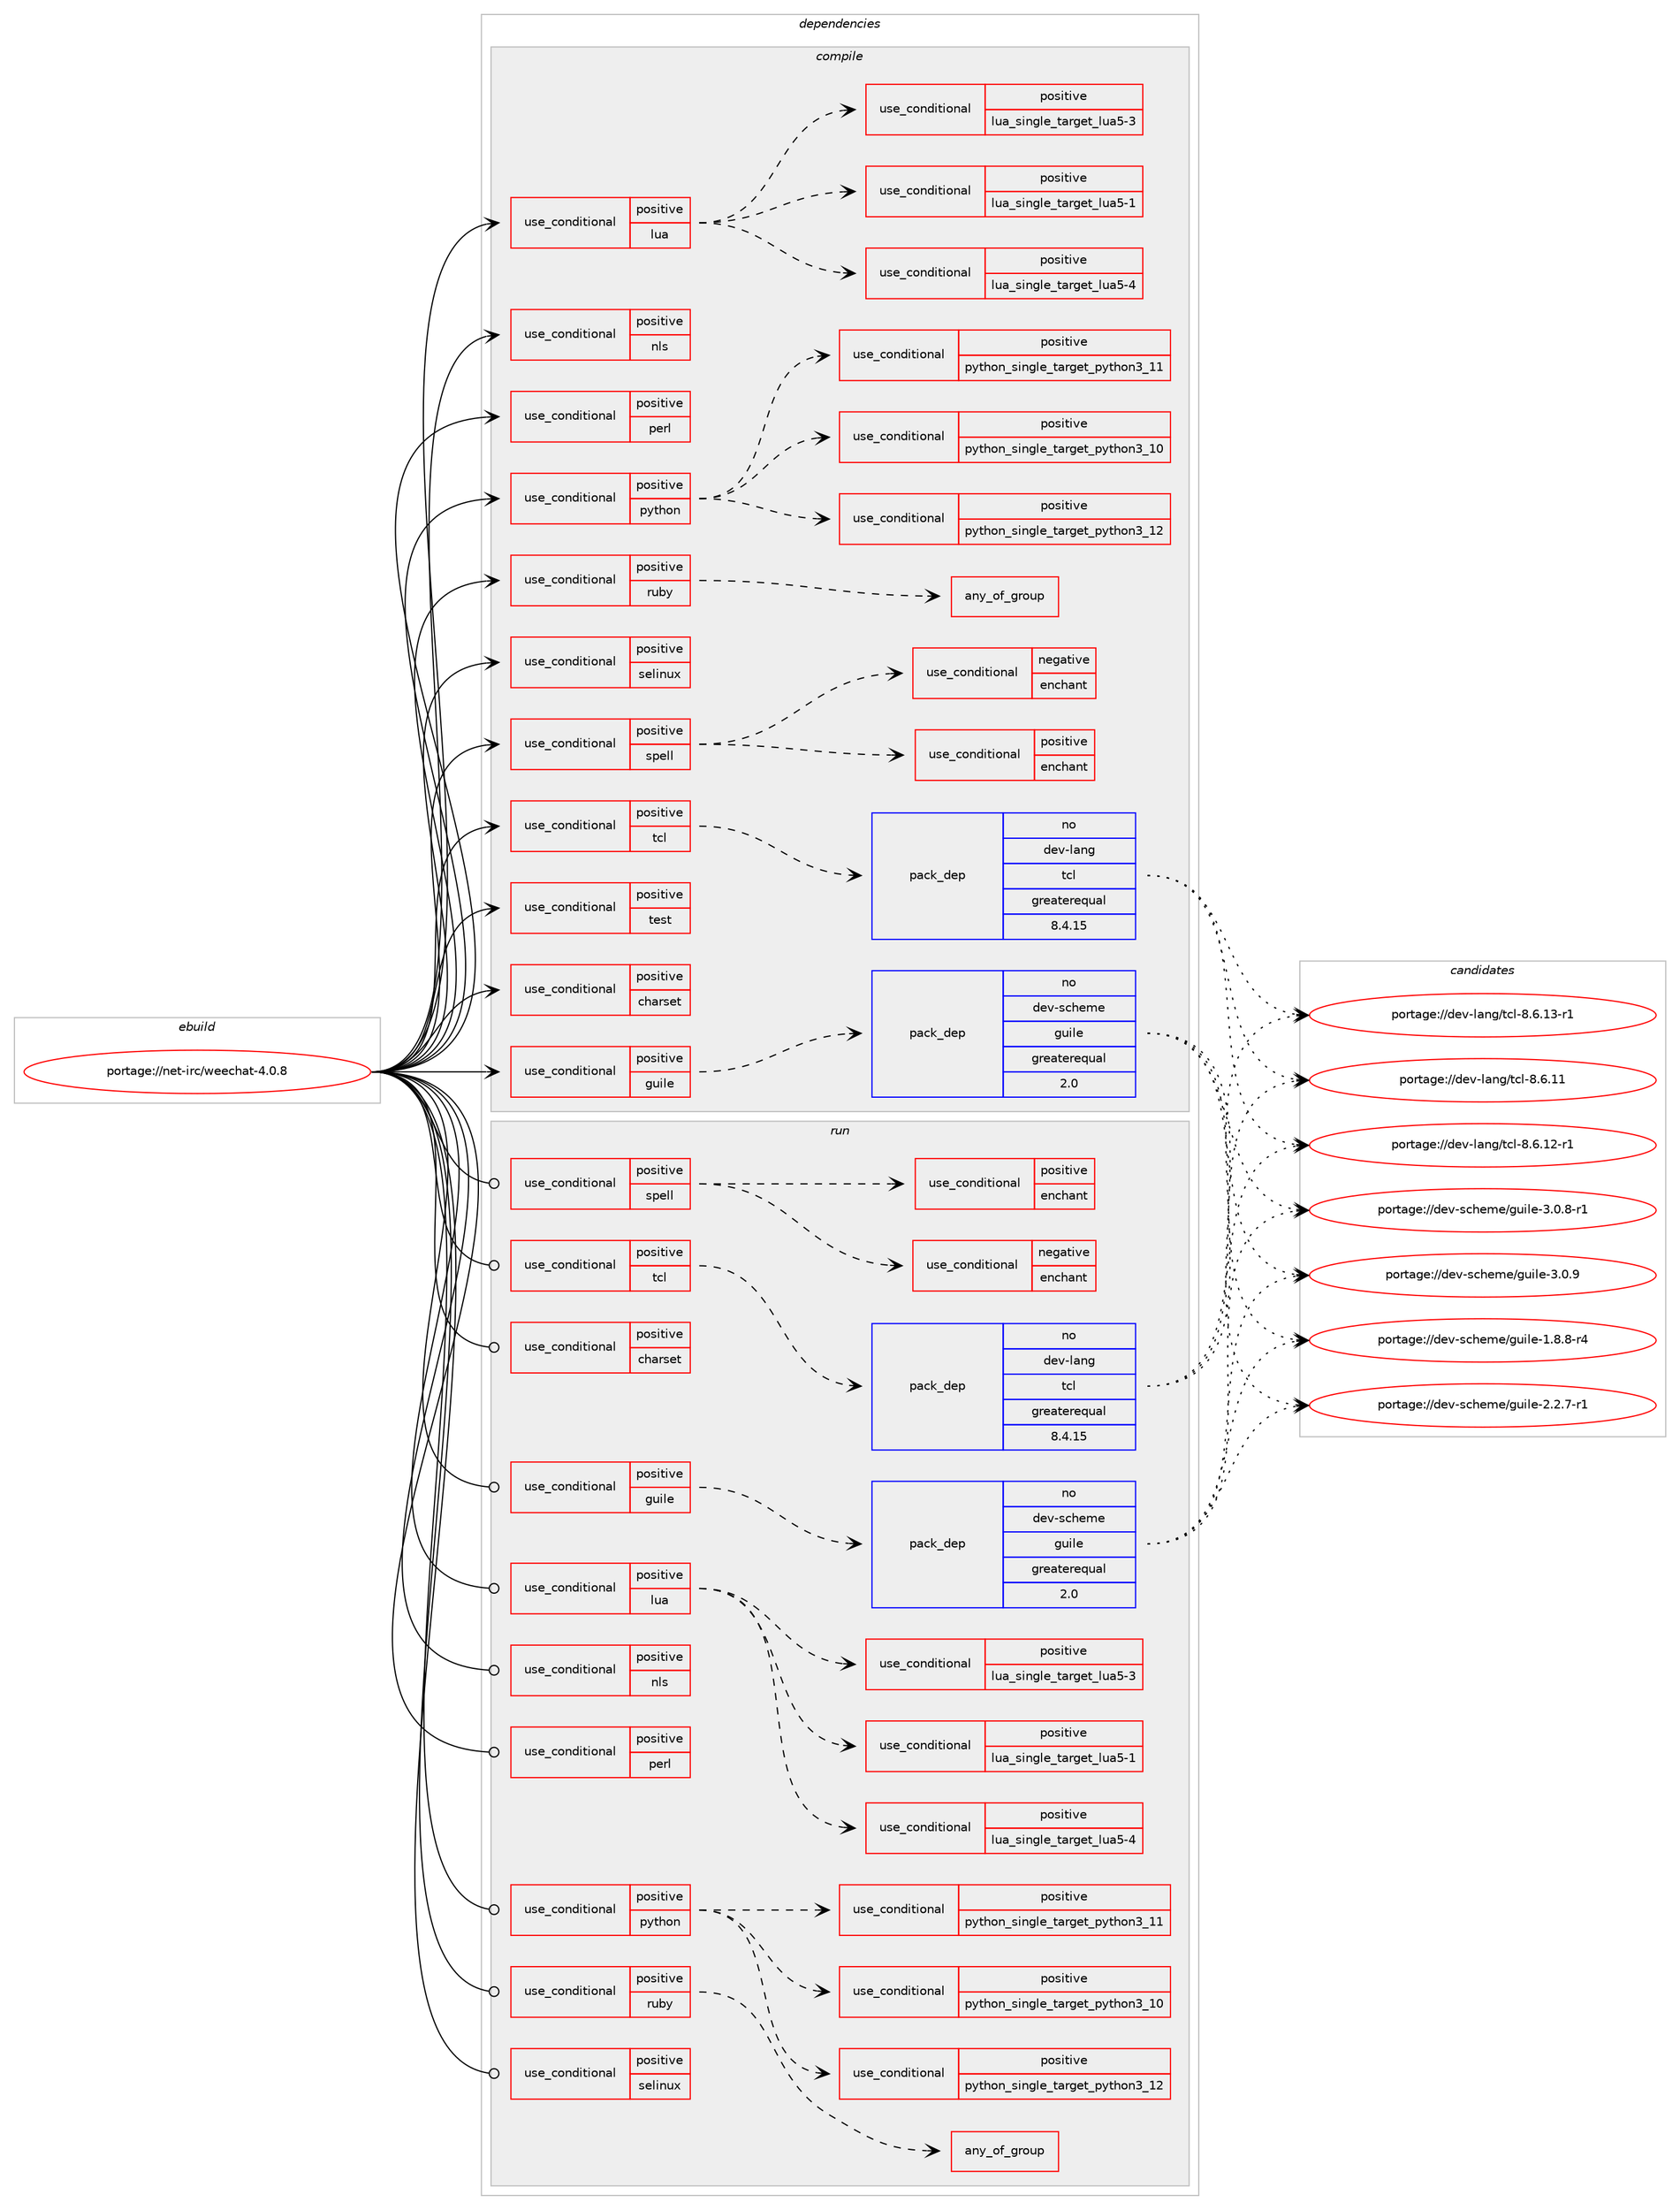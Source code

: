 digraph prolog {

# *************
# Graph options
# *************

newrank=true;
concentrate=true;
compound=true;
graph [rankdir=LR,fontname=Helvetica,fontsize=10,ranksep=1.5];#, ranksep=2.5, nodesep=0.2];
edge  [arrowhead=vee];
node  [fontname=Helvetica,fontsize=10];

# **********
# The ebuild
# **********

subgraph cluster_leftcol {
color=gray;
label=<<i>ebuild</i>>;
id [label="portage://net-irc/weechat-4.0.8", color=red, width=4, href="../net-irc/weechat-4.0.8.svg"];
}

# ****************
# The dependencies
# ****************

subgraph cluster_midcol {
color=gray;
label=<<i>dependencies</i>>;
subgraph cluster_compile {
fillcolor="#eeeeee";
style=filled;
label=<<i>compile</i>>;
subgraph cond1831 {
dependency2452 [label=<<TABLE BORDER="0" CELLBORDER="1" CELLSPACING="0" CELLPADDING="4"><TR><TD ROWSPAN="3" CELLPADDING="10">use_conditional</TD></TR><TR><TD>positive</TD></TR><TR><TD>charset</TD></TR></TABLE>>, shape=none, color=red];
# *** BEGIN UNKNOWN DEPENDENCY TYPE (TODO) ***
# dependency2452 -> package_dependency(portage://net-irc/weechat-4.0.8,install,no,virtual,libiconv,none,[,,],[],[])
# *** END UNKNOWN DEPENDENCY TYPE (TODO) ***

}
id:e -> dependency2452:w [weight=20,style="solid",arrowhead="vee"];
subgraph cond1832 {
dependency2453 [label=<<TABLE BORDER="0" CELLBORDER="1" CELLSPACING="0" CELLPADDING="4"><TR><TD ROWSPAN="3" CELLPADDING="10">use_conditional</TD></TR><TR><TD>positive</TD></TR><TR><TD>guile</TD></TR></TABLE>>, shape=none, color=red];
subgraph pack594 {
dependency2454 [label=<<TABLE BORDER="0" CELLBORDER="1" CELLSPACING="0" CELLPADDING="4" WIDTH="220"><TR><TD ROWSPAN="6" CELLPADDING="30">pack_dep</TD></TR><TR><TD WIDTH="110">no</TD></TR><TR><TD>dev-scheme</TD></TR><TR><TD>guile</TD></TR><TR><TD>greaterequal</TD></TR><TR><TD>2.0</TD></TR></TABLE>>, shape=none, color=blue];
}
dependency2453:e -> dependency2454:w [weight=20,style="dashed",arrowhead="vee"];
}
id:e -> dependency2453:w [weight=20,style="solid",arrowhead="vee"];
subgraph cond1833 {
dependency2455 [label=<<TABLE BORDER="0" CELLBORDER="1" CELLSPACING="0" CELLPADDING="4"><TR><TD ROWSPAN="3" CELLPADDING="10">use_conditional</TD></TR><TR><TD>positive</TD></TR><TR><TD>lua</TD></TR></TABLE>>, shape=none, color=red];
subgraph cond1834 {
dependency2456 [label=<<TABLE BORDER="0" CELLBORDER="1" CELLSPACING="0" CELLPADDING="4"><TR><TD ROWSPAN="3" CELLPADDING="10">use_conditional</TD></TR><TR><TD>positive</TD></TR><TR><TD>lua_single_target_lua5-1</TD></TR></TABLE>>, shape=none, color=red];
# *** BEGIN UNKNOWN DEPENDENCY TYPE (TODO) ***
# dependency2456 -> package_dependency(portage://net-irc/weechat-4.0.8,install,no,dev-lang,lua,none,[,,],[slot(5.1)],[])
# *** END UNKNOWN DEPENDENCY TYPE (TODO) ***

}
dependency2455:e -> dependency2456:w [weight=20,style="dashed",arrowhead="vee"];
subgraph cond1835 {
dependency2457 [label=<<TABLE BORDER="0" CELLBORDER="1" CELLSPACING="0" CELLPADDING="4"><TR><TD ROWSPAN="3" CELLPADDING="10">use_conditional</TD></TR><TR><TD>positive</TD></TR><TR><TD>lua_single_target_lua5-3</TD></TR></TABLE>>, shape=none, color=red];
# *** BEGIN UNKNOWN DEPENDENCY TYPE (TODO) ***
# dependency2457 -> package_dependency(portage://net-irc/weechat-4.0.8,install,no,dev-lang,lua,none,[,,],[slot(5.3)],[])
# *** END UNKNOWN DEPENDENCY TYPE (TODO) ***

}
dependency2455:e -> dependency2457:w [weight=20,style="dashed",arrowhead="vee"];
subgraph cond1836 {
dependency2458 [label=<<TABLE BORDER="0" CELLBORDER="1" CELLSPACING="0" CELLPADDING="4"><TR><TD ROWSPAN="3" CELLPADDING="10">use_conditional</TD></TR><TR><TD>positive</TD></TR><TR><TD>lua_single_target_lua5-4</TD></TR></TABLE>>, shape=none, color=red];
# *** BEGIN UNKNOWN DEPENDENCY TYPE (TODO) ***
# dependency2458 -> package_dependency(portage://net-irc/weechat-4.0.8,install,no,dev-lang,lua,none,[,,],[slot(5.4)],[])
# *** END UNKNOWN DEPENDENCY TYPE (TODO) ***

}
dependency2455:e -> dependency2458:w [weight=20,style="dashed",arrowhead="vee"];
}
id:e -> dependency2455:w [weight=20,style="solid",arrowhead="vee"];
subgraph cond1837 {
dependency2459 [label=<<TABLE BORDER="0" CELLBORDER="1" CELLSPACING="0" CELLPADDING="4"><TR><TD ROWSPAN="3" CELLPADDING="10">use_conditional</TD></TR><TR><TD>positive</TD></TR><TR><TD>nls</TD></TR></TABLE>>, shape=none, color=red];
# *** BEGIN UNKNOWN DEPENDENCY TYPE (TODO) ***
# dependency2459 -> package_dependency(portage://net-irc/weechat-4.0.8,install,no,virtual,libintl,none,[,,],[],[])
# *** END UNKNOWN DEPENDENCY TYPE (TODO) ***

}
id:e -> dependency2459:w [weight=20,style="solid",arrowhead="vee"];
subgraph cond1838 {
dependency2460 [label=<<TABLE BORDER="0" CELLBORDER="1" CELLSPACING="0" CELLPADDING="4"><TR><TD ROWSPAN="3" CELLPADDING="10">use_conditional</TD></TR><TR><TD>positive</TD></TR><TR><TD>perl</TD></TR></TABLE>>, shape=none, color=red];
# *** BEGIN UNKNOWN DEPENDENCY TYPE (TODO) ***
# dependency2460 -> package_dependency(portage://net-irc/weechat-4.0.8,install,no,dev-lang,perl,none,[,,],any_same_slot,[])
# *** END UNKNOWN DEPENDENCY TYPE (TODO) ***

# *** BEGIN UNKNOWN DEPENDENCY TYPE (TODO) ***
# dependency2460 -> package_dependency(portage://net-irc/weechat-4.0.8,install,no,virtual,libcrypt,none,[,,],any_same_slot,[])
# *** END UNKNOWN DEPENDENCY TYPE (TODO) ***

}
id:e -> dependency2460:w [weight=20,style="solid",arrowhead="vee"];
subgraph cond1839 {
dependency2461 [label=<<TABLE BORDER="0" CELLBORDER="1" CELLSPACING="0" CELLPADDING="4"><TR><TD ROWSPAN="3" CELLPADDING="10">use_conditional</TD></TR><TR><TD>positive</TD></TR><TR><TD>python</TD></TR></TABLE>>, shape=none, color=red];
subgraph cond1840 {
dependency2462 [label=<<TABLE BORDER="0" CELLBORDER="1" CELLSPACING="0" CELLPADDING="4"><TR><TD ROWSPAN="3" CELLPADDING="10">use_conditional</TD></TR><TR><TD>positive</TD></TR><TR><TD>python_single_target_python3_10</TD></TR></TABLE>>, shape=none, color=red];
# *** BEGIN UNKNOWN DEPENDENCY TYPE (TODO) ***
# dependency2462 -> package_dependency(portage://net-irc/weechat-4.0.8,install,no,dev-lang,python,none,[,,],[slot(3.10)],[])
# *** END UNKNOWN DEPENDENCY TYPE (TODO) ***

}
dependency2461:e -> dependency2462:w [weight=20,style="dashed",arrowhead="vee"];
subgraph cond1841 {
dependency2463 [label=<<TABLE BORDER="0" CELLBORDER="1" CELLSPACING="0" CELLPADDING="4"><TR><TD ROWSPAN="3" CELLPADDING="10">use_conditional</TD></TR><TR><TD>positive</TD></TR><TR><TD>python_single_target_python3_11</TD></TR></TABLE>>, shape=none, color=red];
# *** BEGIN UNKNOWN DEPENDENCY TYPE (TODO) ***
# dependency2463 -> package_dependency(portage://net-irc/weechat-4.0.8,install,no,dev-lang,python,none,[,,],[slot(3.11)],[])
# *** END UNKNOWN DEPENDENCY TYPE (TODO) ***

}
dependency2461:e -> dependency2463:w [weight=20,style="dashed",arrowhead="vee"];
subgraph cond1842 {
dependency2464 [label=<<TABLE BORDER="0" CELLBORDER="1" CELLSPACING="0" CELLPADDING="4"><TR><TD ROWSPAN="3" CELLPADDING="10">use_conditional</TD></TR><TR><TD>positive</TD></TR><TR><TD>python_single_target_python3_12</TD></TR></TABLE>>, shape=none, color=red];
# *** BEGIN UNKNOWN DEPENDENCY TYPE (TODO) ***
# dependency2464 -> package_dependency(portage://net-irc/weechat-4.0.8,install,no,dev-lang,python,none,[,,],[slot(3.12)],[])
# *** END UNKNOWN DEPENDENCY TYPE (TODO) ***

}
dependency2461:e -> dependency2464:w [weight=20,style="dashed",arrowhead="vee"];
}
id:e -> dependency2461:w [weight=20,style="solid",arrowhead="vee"];
subgraph cond1843 {
dependency2465 [label=<<TABLE BORDER="0" CELLBORDER="1" CELLSPACING="0" CELLPADDING="4"><TR><TD ROWSPAN="3" CELLPADDING="10">use_conditional</TD></TR><TR><TD>positive</TD></TR><TR><TD>ruby</TD></TR></TABLE>>, shape=none, color=red];
subgraph any28 {
dependency2466 [label=<<TABLE BORDER="0" CELLBORDER="1" CELLSPACING="0" CELLPADDING="4"><TR><TD CELLPADDING="10">any_of_group</TD></TR></TABLE>>, shape=none, color=red];# *** BEGIN UNKNOWN DEPENDENCY TYPE (TODO) ***
# dependency2466 -> package_dependency(portage://net-irc/weechat-4.0.8,install,no,dev-lang,ruby,none,[,,],[slot(3.2)],[])
# *** END UNKNOWN DEPENDENCY TYPE (TODO) ***

# *** BEGIN UNKNOWN DEPENDENCY TYPE (TODO) ***
# dependency2466 -> package_dependency(portage://net-irc/weechat-4.0.8,install,no,dev-lang,ruby,none,[,,],[slot(3.1)],[])
# *** END UNKNOWN DEPENDENCY TYPE (TODO) ***

}
dependency2465:e -> dependency2466:w [weight=20,style="dashed",arrowhead="vee"];
}
id:e -> dependency2465:w [weight=20,style="solid",arrowhead="vee"];
subgraph cond1844 {
dependency2467 [label=<<TABLE BORDER="0" CELLBORDER="1" CELLSPACING="0" CELLPADDING="4"><TR><TD ROWSPAN="3" CELLPADDING="10">use_conditional</TD></TR><TR><TD>positive</TD></TR><TR><TD>selinux</TD></TR></TABLE>>, shape=none, color=red];
# *** BEGIN UNKNOWN DEPENDENCY TYPE (TODO) ***
# dependency2467 -> package_dependency(portage://net-irc/weechat-4.0.8,install,no,sec-policy,selinux-irc,none,[,,],[],[])
# *** END UNKNOWN DEPENDENCY TYPE (TODO) ***

}
id:e -> dependency2467:w [weight=20,style="solid",arrowhead="vee"];
subgraph cond1845 {
dependency2468 [label=<<TABLE BORDER="0" CELLBORDER="1" CELLSPACING="0" CELLPADDING="4"><TR><TD ROWSPAN="3" CELLPADDING="10">use_conditional</TD></TR><TR><TD>positive</TD></TR><TR><TD>spell</TD></TR></TABLE>>, shape=none, color=red];
subgraph cond1846 {
dependency2469 [label=<<TABLE BORDER="0" CELLBORDER="1" CELLSPACING="0" CELLPADDING="4"><TR><TD ROWSPAN="3" CELLPADDING="10">use_conditional</TD></TR><TR><TD>positive</TD></TR><TR><TD>enchant</TD></TR></TABLE>>, shape=none, color=red];
# *** BEGIN UNKNOWN DEPENDENCY TYPE (TODO) ***
# dependency2469 -> package_dependency(portage://net-irc/weechat-4.0.8,install,no,app-text,enchant,none,[,,],any_different_slot,[])
# *** END UNKNOWN DEPENDENCY TYPE (TODO) ***

}
dependency2468:e -> dependency2469:w [weight=20,style="dashed",arrowhead="vee"];
subgraph cond1847 {
dependency2470 [label=<<TABLE BORDER="0" CELLBORDER="1" CELLSPACING="0" CELLPADDING="4"><TR><TD ROWSPAN="3" CELLPADDING="10">use_conditional</TD></TR><TR><TD>negative</TD></TR><TR><TD>enchant</TD></TR></TABLE>>, shape=none, color=red];
# *** BEGIN UNKNOWN DEPENDENCY TYPE (TODO) ***
# dependency2470 -> package_dependency(portage://net-irc/weechat-4.0.8,install,no,app-text,aspell,none,[,,],[],[])
# *** END UNKNOWN DEPENDENCY TYPE (TODO) ***

}
dependency2468:e -> dependency2470:w [weight=20,style="dashed",arrowhead="vee"];
}
id:e -> dependency2468:w [weight=20,style="solid",arrowhead="vee"];
subgraph cond1848 {
dependency2471 [label=<<TABLE BORDER="0" CELLBORDER="1" CELLSPACING="0" CELLPADDING="4"><TR><TD ROWSPAN="3" CELLPADDING="10">use_conditional</TD></TR><TR><TD>positive</TD></TR><TR><TD>tcl</TD></TR></TABLE>>, shape=none, color=red];
subgraph pack595 {
dependency2472 [label=<<TABLE BORDER="0" CELLBORDER="1" CELLSPACING="0" CELLPADDING="4" WIDTH="220"><TR><TD ROWSPAN="6" CELLPADDING="30">pack_dep</TD></TR><TR><TD WIDTH="110">no</TD></TR><TR><TD>dev-lang</TD></TR><TR><TD>tcl</TD></TR><TR><TD>greaterequal</TD></TR><TR><TD>8.4.15</TD></TR></TABLE>>, shape=none, color=blue];
}
dependency2471:e -> dependency2472:w [weight=20,style="dashed",arrowhead="vee"];
}
id:e -> dependency2471:w [weight=20,style="solid",arrowhead="vee"];
subgraph cond1849 {
dependency2473 [label=<<TABLE BORDER="0" CELLBORDER="1" CELLSPACING="0" CELLPADDING="4"><TR><TD ROWSPAN="3" CELLPADDING="10">use_conditional</TD></TR><TR><TD>positive</TD></TR><TR><TD>test</TD></TR></TABLE>>, shape=none, color=red];
# *** BEGIN UNKNOWN DEPENDENCY TYPE (TODO) ***
# dependency2473 -> package_dependency(portage://net-irc/weechat-4.0.8,install,no,dev-util,cpputest,none,[,,],[],[])
# *** END UNKNOWN DEPENDENCY TYPE (TODO) ***

}
id:e -> dependency2473:w [weight=20,style="solid",arrowhead="vee"];
# *** BEGIN UNKNOWN DEPENDENCY TYPE (TODO) ***
# id -> package_dependency(portage://net-irc/weechat-4.0.8,install,no,app-arch,zstd,none,[,,],any_same_slot,[])
# *** END UNKNOWN DEPENDENCY TYPE (TODO) ***

# *** BEGIN UNKNOWN DEPENDENCY TYPE (TODO) ***
# id -> package_dependency(portage://net-irc/weechat-4.0.8,install,no,dev-libs,libgcrypt,none,[,,],[slot(0),equal],[])
# *** END UNKNOWN DEPENDENCY TYPE (TODO) ***

# *** BEGIN UNKNOWN DEPENDENCY TYPE (TODO) ***
# id -> package_dependency(portage://net-irc/weechat-4.0.8,install,no,net-libs,gnutls,none,[,,],any_same_slot,[])
# *** END UNKNOWN DEPENDENCY TYPE (TODO) ***

# *** BEGIN UNKNOWN DEPENDENCY TYPE (TODO) ***
# id -> package_dependency(portage://net-irc/weechat-4.0.8,install,no,net-misc,curl,none,[,,],[],[use(enable(ssl),none)])
# *** END UNKNOWN DEPENDENCY TYPE (TODO) ***

# *** BEGIN UNKNOWN DEPENDENCY TYPE (TODO) ***
# id -> package_dependency(portage://net-irc/weechat-4.0.8,install,no,sys-libs,ncurses,none,[,,],[slot(0),equal],[])
# *** END UNKNOWN DEPENDENCY TYPE (TODO) ***

# *** BEGIN UNKNOWN DEPENDENCY TYPE (TODO) ***
# id -> package_dependency(portage://net-irc/weechat-4.0.8,install,no,sys-libs,zlib,none,[,,],any_same_slot,[])
# *** END UNKNOWN DEPENDENCY TYPE (TODO) ***

}
subgraph cluster_compileandrun {
fillcolor="#eeeeee";
style=filled;
label=<<i>compile and run</i>>;
}
subgraph cluster_run {
fillcolor="#eeeeee";
style=filled;
label=<<i>run</i>>;
subgraph cond1850 {
dependency2474 [label=<<TABLE BORDER="0" CELLBORDER="1" CELLSPACING="0" CELLPADDING="4"><TR><TD ROWSPAN="3" CELLPADDING="10">use_conditional</TD></TR><TR><TD>positive</TD></TR><TR><TD>charset</TD></TR></TABLE>>, shape=none, color=red];
# *** BEGIN UNKNOWN DEPENDENCY TYPE (TODO) ***
# dependency2474 -> package_dependency(portage://net-irc/weechat-4.0.8,run,no,virtual,libiconv,none,[,,],[],[])
# *** END UNKNOWN DEPENDENCY TYPE (TODO) ***

}
id:e -> dependency2474:w [weight=20,style="solid",arrowhead="odot"];
subgraph cond1851 {
dependency2475 [label=<<TABLE BORDER="0" CELLBORDER="1" CELLSPACING="0" CELLPADDING="4"><TR><TD ROWSPAN="3" CELLPADDING="10">use_conditional</TD></TR><TR><TD>positive</TD></TR><TR><TD>guile</TD></TR></TABLE>>, shape=none, color=red];
subgraph pack596 {
dependency2476 [label=<<TABLE BORDER="0" CELLBORDER="1" CELLSPACING="0" CELLPADDING="4" WIDTH="220"><TR><TD ROWSPAN="6" CELLPADDING="30">pack_dep</TD></TR><TR><TD WIDTH="110">no</TD></TR><TR><TD>dev-scheme</TD></TR><TR><TD>guile</TD></TR><TR><TD>greaterequal</TD></TR><TR><TD>2.0</TD></TR></TABLE>>, shape=none, color=blue];
}
dependency2475:e -> dependency2476:w [weight=20,style="dashed",arrowhead="vee"];
}
id:e -> dependency2475:w [weight=20,style="solid",arrowhead="odot"];
subgraph cond1852 {
dependency2477 [label=<<TABLE BORDER="0" CELLBORDER="1" CELLSPACING="0" CELLPADDING="4"><TR><TD ROWSPAN="3" CELLPADDING="10">use_conditional</TD></TR><TR><TD>positive</TD></TR><TR><TD>lua</TD></TR></TABLE>>, shape=none, color=red];
subgraph cond1853 {
dependency2478 [label=<<TABLE BORDER="0" CELLBORDER="1" CELLSPACING="0" CELLPADDING="4"><TR><TD ROWSPAN="3" CELLPADDING="10">use_conditional</TD></TR><TR><TD>positive</TD></TR><TR><TD>lua_single_target_lua5-1</TD></TR></TABLE>>, shape=none, color=red];
# *** BEGIN UNKNOWN DEPENDENCY TYPE (TODO) ***
# dependency2478 -> package_dependency(portage://net-irc/weechat-4.0.8,run,no,dev-lang,lua,none,[,,],[slot(5.1)],[])
# *** END UNKNOWN DEPENDENCY TYPE (TODO) ***

}
dependency2477:e -> dependency2478:w [weight=20,style="dashed",arrowhead="vee"];
subgraph cond1854 {
dependency2479 [label=<<TABLE BORDER="0" CELLBORDER="1" CELLSPACING="0" CELLPADDING="4"><TR><TD ROWSPAN="3" CELLPADDING="10">use_conditional</TD></TR><TR><TD>positive</TD></TR><TR><TD>lua_single_target_lua5-3</TD></TR></TABLE>>, shape=none, color=red];
# *** BEGIN UNKNOWN DEPENDENCY TYPE (TODO) ***
# dependency2479 -> package_dependency(portage://net-irc/weechat-4.0.8,run,no,dev-lang,lua,none,[,,],[slot(5.3)],[])
# *** END UNKNOWN DEPENDENCY TYPE (TODO) ***

}
dependency2477:e -> dependency2479:w [weight=20,style="dashed",arrowhead="vee"];
subgraph cond1855 {
dependency2480 [label=<<TABLE BORDER="0" CELLBORDER="1" CELLSPACING="0" CELLPADDING="4"><TR><TD ROWSPAN="3" CELLPADDING="10">use_conditional</TD></TR><TR><TD>positive</TD></TR><TR><TD>lua_single_target_lua5-4</TD></TR></TABLE>>, shape=none, color=red];
# *** BEGIN UNKNOWN DEPENDENCY TYPE (TODO) ***
# dependency2480 -> package_dependency(portage://net-irc/weechat-4.0.8,run,no,dev-lang,lua,none,[,,],[slot(5.4)],[])
# *** END UNKNOWN DEPENDENCY TYPE (TODO) ***

}
dependency2477:e -> dependency2480:w [weight=20,style="dashed",arrowhead="vee"];
}
id:e -> dependency2477:w [weight=20,style="solid",arrowhead="odot"];
subgraph cond1856 {
dependency2481 [label=<<TABLE BORDER="0" CELLBORDER="1" CELLSPACING="0" CELLPADDING="4"><TR><TD ROWSPAN="3" CELLPADDING="10">use_conditional</TD></TR><TR><TD>positive</TD></TR><TR><TD>nls</TD></TR></TABLE>>, shape=none, color=red];
# *** BEGIN UNKNOWN DEPENDENCY TYPE (TODO) ***
# dependency2481 -> package_dependency(portage://net-irc/weechat-4.0.8,run,no,virtual,libintl,none,[,,],[],[])
# *** END UNKNOWN DEPENDENCY TYPE (TODO) ***

}
id:e -> dependency2481:w [weight=20,style="solid",arrowhead="odot"];
subgraph cond1857 {
dependency2482 [label=<<TABLE BORDER="0" CELLBORDER="1" CELLSPACING="0" CELLPADDING="4"><TR><TD ROWSPAN="3" CELLPADDING="10">use_conditional</TD></TR><TR><TD>positive</TD></TR><TR><TD>perl</TD></TR></TABLE>>, shape=none, color=red];
# *** BEGIN UNKNOWN DEPENDENCY TYPE (TODO) ***
# dependency2482 -> package_dependency(portage://net-irc/weechat-4.0.8,run,no,dev-lang,perl,none,[,,],any_same_slot,[])
# *** END UNKNOWN DEPENDENCY TYPE (TODO) ***

# *** BEGIN UNKNOWN DEPENDENCY TYPE (TODO) ***
# dependency2482 -> package_dependency(portage://net-irc/weechat-4.0.8,run,no,virtual,libcrypt,none,[,,],any_same_slot,[])
# *** END UNKNOWN DEPENDENCY TYPE (TODO) ***

}
id:e -> dependency2482:w [weight=20,style="solid",arrowhead="odot"];
subgraph cond1858 {
dependency2483 [label=<<TABLE BORDER="0" CELLBORDER="1" CELLSPACING="0" CELLPADDING="4"><TR><TD ROWSPAN="3" CELLPADDING="10">use_conditional</TD></TR><TR><TD>positive</TD></TR><TR><TD>python</TD></TR></TABLE>>, shape=none, color=red];
subgraph cond1859 {
dependency2484 [label=<<TABLE BORDER="0" CELLBORDER="1" CELLSPACING="0" CELLPADDING="4"><TR><TD ROWSPAN="3" CELLPADDING="10">use_conditional</TD></TR><TR><TD>positive</TD></TR><TR><TD>python_single_target_python3_10</TD></TR></TABLE>>, shape=none, color=red];
# *** BEGIN UNKNOWN DEPENDENCY TYPE (TODO) ***
# dependency2484 -> package_dependency(portage://net-irc/weechat-4.0.8,run,no,dev-lang,python,none,[,,],[slot(3.10)],[])
# *** END UNKNOWN DEPENDENCY TYPE (TODO) ***

}
dependency2483:e -> dependency2484:w [weight=20,style="dashed",arrowhead="vee"];
subgraph cond1860 {
dependency2485 [label=<<TABLE BORDER="0" CELLBORDER="1" CELLSPACING="0" CELLPADDING="4"><TR><TD ROWSPAN="3" CELLPADDING="10">use_conditional</TD></TR><TR><TD>positive</TD></TR><TR><TD>python_single_target_python3_11</TD></TR></TABLE>>, shape=none, color=red];
# *** BEGIN UNKNOWN DEPENDENCY TYPE (TODO) ***
# dependency2485 -> package_dependency(portage://net-irc/weechat-4.0.8,run,no,dev-lang,python,none,[,,],[slot(3.11)],[])
# *** END UNKNOWN DEPENDENCY TYPE (TODO) ***

}
dependency2483:e -> dependency2485:w [weight=20,style="dashed",arrowhead="vee"];
subgraph cond1861 {
dependency2486 [label=<<TABLE BORDER="0" CELLBORDER="1" CELLSPACING="0" CELLPADDING="4"><TR><TD ROWSPAN="3" CELLPADDING="10">use_conditional</TD></TR><TR><TD>positive</TD></TR><TR><TD>python_single_target_python3_12</TD></TR></TABLE>>, shape=none, color=red];
# *** BEGIN UNKNOWN DEPENDENCY TYPE (TODO) ***
# dependency2486 -> package_dependency(portage://net-irc/weechat-4.0.8,run,no,dev-lang,python,none,[,,],[slot(3.12)],[])
# *** END UNKNOWN DEPENDENCY TYPE (TODO) ***

}
dependency2483:e -> dependency2486:w [weight=20,style="dashed",arrowhead="vee"];
}
id:e -> dependency2483:w [weight=20,style="solid",arrowhead="odot"];
subgraph cond1862 {
dependency2487 [label=<<TABLE BORDER="0" CELLBORDER="1" CELLSPACING="0" CELLPADDING="4"><TR><TD ROWSPAN="3" CELLPADDING="10">use_conditional</TD></TR><TR><TD>positive</TD></TR><TR><TD>ruby</TD></TR></TABLE>>, shape=none, color=red];
subgraph any29 {
dependency2488 [label=<<TABLE BORDER="0" CELLBORDER="1" CELLSPACING="0" CELLPADDING="4"><TR><TD CELLPADDING="10">any_of_group</TD></TR></TABLE>>, shape=none, color=red];# *** BEGIN UNKNOWN DEPENDENCY TYPE (TODO) ***
# dependency2488 -> package_dependency(portage://net-irc/weechat-4.0.8,run,no,dev-lang,ruby,none,[,,],[slot(3.2)],[])
# *** END UNKNOWN DEPENDENCY TYPE (TODO) ***

# *** BEGIN UNKNOWN DEPENDENCY TYPE (TODO) ***
# dependency2488 -> package_dependency(portage://net-irc/weechat-4.0.8,run,no,dev-lang,ruby,none,[,,],[slot(3.1)],[])
# *** END UNKNOWN DEPENDENCY TYPE (TODO) ***

}
dependency2487:e -> dependency2488:w [weight=20,style="dashed",arrowhead="vee"];
}
id:e -> dependency2487:w [weight=20,style="solid",arrowhead="odot"];
subgraph cond1863 {
dependency2489 [label=<<TABLE BORDER="0" CELLBORDER="1" CELLSPACING="0" CELLPADDING="4"><TR><TD ROWSPAN="3" CELLPADDING="10">use_conditional</TD></TR><TR><TD>positive</TD></TR><TR><TD>selinux</TD></TR></TABLE>>, shape=none, color=red];
# *** BEGIN UNKNOWN DEPENDENCY TYPE (TODO) ***
# dependency2489 -> package_dependency(portage://net-irc/weechat-4.0.8,run,no,sec-policy,selinux-irc,none,[,,],[],[])
# *** END UNKNOWN DEPENDENCY TYPE (TODO) ***

}
id:e -> dependency2489:w [weight=20,style="solid",arrowhead="odot"];
subgraph cond1864 {
dependency2490 [label=<<TABLE BORDER="0" CELLBORDER="1" CELLSPACING="0" CELLPADDING="4"><TR><TD ROWSPAN="3" CELLPADDING="10">use_conditional</TD></TR><TR><TD>positive</TD></TR><TR><TD>spell</TD></TR></TABLE>>, shape=none, color=red];
subgraph cond1865 {
dependency2491 [label=<<TABLE BORDER="0" CELLBORDER="1" CELLSPACING="0" CELLPADDING="4"><TR><TD ROWSPAN="3" CELLPADDING="10">use_conditional</TD></TR><TR><TD>positive</TD></TR><TR><TD>enchant</TD></TR></TABLE>>, shape=none, color=red];
# *** BEGIN UNKNOWN DEPENDENCY TYPE (TODO) ***
# dependency2491 -> package_dependency(portage://net-irc/weechat-4.0.8,run,no,app-text,enchant,none,[,,],any_different_slot,[])
# *** END UNKNOWN DEPENDENCY TYPE (TODO) ***

}
dependency2490:e -> dependency2491:w [weight=20,style="dashed",arrowhead="vee"];
subgraph cond1866 {
dependency2492 [label=<<TABLE BORDER="0" CELLBORDER="1" CELLSPACING="0" CELLPADDING="4"><TR><TD ROWSPAN="3" CELLPADDING="10">use_conditional</TD></TR><TR><TD>negative</TD></TR><TR><TD>enchant</TD></TR></TABLE>>, shape=none, color=red];
# *** BEGIN UNKNOWN DEPENDENCY TYPE (TODO) ***
# dependency2492 -> package_dependency(portage://net-irc/weechat-4.0.8,run,no,app-text,aspell,none,[,,],[],[])
# *** END UNKNOWN DEPENDENCY TYPE (TODO) ***

}
dependency2490:e -> dependency2492:w [weight=20,style="dashed",arrowhead="vee"];
}
id:e -> dependency2490:w [weight=20,style="solid",arrowhead="odot"];
subgraph cond1867 {
dependency2493 [label=<<TABLE BORDER="0" CELLBORDER="1" CELLSPACING="0" CELLPADDING="4"><TR><TD ROWSPAN="3" CELLPADDING="10">use_conditional</TD></TR><TR><TD>positive</TD></TR><TR><TD>tcl</TD></TR></TABLE>>, shape=none, color=red];
subgraph pack597 {
dependency2494 [label=<<TABLE BORDER="0" CELLBORDER="1" CELLSPACING="0" CELLPADDING="4" WIDTH="220"><TR><TD ROWSPAN="6" CELLPADDING="30">pack_dep</TD></TR><TR><TD WIDTH="110">no</TD></TR><TR><TD>dev-lang</TD></TR><TR><TD>tcl</TD></TR><TR><TD>greaterequal</TD></TR><TR><TD>8.4.15</TD></TR></TABLE>>, shape=none, color=blue];
}
dependency2493:e -> dependency2494:w [weight=20,style="dashed",arrowhead="vee"];
}
id:e -> dependency2493:w [weight=20,style="solid",arrowhead="odot"];
# *** BEGIN UNKNOWN DEPENDENCY TYPE (TODO) ***
# id -> package_dependency(portage://net-irc/weechat-4.0.8,run,no,app-arch,zstd,none,[,,],any_same_slot,[])
# *** END UNKNOWN DEPENDENCY TYPE (TODO) ***

# *** BEGIN UNKNOWN DEPENDENCY TYPE (TODO) ***
# id -> package_dependency(portage://net-irc/weechat-4.0.8,run,no,dev-libs,libgcrypt,none,[,,],[slot(0),equal],[])
# *** END UNKNOWN DEPENDENCY TYPE (TODO) ***

# *** BEGIN UNKNOWN DEPENDENCY TYPE (TODO) ***
# id -> package_dependency(portage://net-irc/weechat-4.0.8,run,no,net-libs,gnutls,none,[,,],any_same_slot,[])
# *** END UNKNOWN DEPENDENCY TYPE (TODO) ***

# *** BEGIN UNKNOWN DEPENDENCY TYPE (TODO) ***
# id -> package_dependency(portage://net-irc/weechat-4.0.8,run,no,net-misc,curl,none,[,,],[],[use(enable(ssl),none)])
# *** END UNKNOWN DEPENDENCY TYPE (TODO) ***

# *** BEGIN UNKNOWN DEPENDENCY TYPE (TODO) ***
# id -> package_dependency(portage://net-irc/weechat-4.0.8,run,no,sys-libs,ncurses,none,[,,],[slot(0),equal],[])
# *** END UNKNOWN DEPENDENCY TYPE (TODO) ***

# *** BEGIN UNKNOWN DEPENDENCY TYPE (TODO) ***
# id -> package_dependency(portage://net-irc/weechat-4.0.8,run,no,sys-libs,zlib,none,[,,],any_same_slot,[])
# *** END UNKNOWN DEPENDENCY TYPE (TODO) ***

}
}

# **************
# The candidates
# **************

subgraph cluster_choices {
rank=same;
color=gray;
label=<<i>candidates</i>>;

subgraph choice594 {
color=black;
nodesep=1;
choice1001011184511599104101109101471031171051081014549465646564511452 [label="portage://dev-scheme/guile-1.8.8-r4", color=red, width=4,href="../dev-scheme/guile-1.8.8-r4.svg"];
choice1001011184511599104101109101471031171051081014550465046554511449 [label="portage://dev-scheme/guile-2.2.7-r1", color=red, width=4,href="../dev-scheme/guile-2.2.7-r1.svg"];
choice1001011184511599104101109101471031171051081014551464846564511449 [label="portage://dev-scheme/guile-3.0.8-r1", color=red, width=4,href="../dev-scheme/guile-3.0.8-r1.svg"];
choice100101118451159910410110910147103117105108101455146484657 [label="portage://dev-scheme/guile-3.0.9", color=red, width=4,href="../dev-scheme/guile-3.0.9.svg"];
dependency2454:e -> choice1001011184511599104101109101471031171051081014549465646564511452:w [style=dotted,weight="100"];
dependency2454:e -> choice1001011184511599104101109101471031171051081014550465046554511449:w [style=dotted,weight="100"];
dependency2454:e -> choice1001011184511599104101109101471031171051081014551464846564511449:w [style=dotted,weight="100"];
dependency2454:e -> choice100101118451159910410110910147103117105108101455146484657:w [style=dotted,weight="100"];
}
subgraph choice595 {
color=black;
nodesep=1;
choice1001011184510897110103471169910845564654464949 [label="portage://dev-lang/tcl-8.6.11", color=red, width=4,href="../dev-lang/tcl-8.6.11.svg"];
choice10010111845108971101034711699108455646544649504511449 [label="portage://dev-lang/tcl-8.6.12-r1", color=red, width=4,href="../dev-lang/tcl-8.6.12-r1.svg"];
choice10010111845108971101034711699108455646544649514511449 [label="portage://dev-lang/tcl-8.6.13-r1", color=red, width=4,href="../dev-lang/tcl-8.6.13-r1.svg"];
dependency2472:e -> choice1001011184510897110103471169910845564654464949:w [style=dotted,weight="100"];
dependency2472:e -> choice10010111845108971101034711699108455646544649504511449:w [style=dotted,weight="100"];
dependency2472:e -> choice10010111845108971101034711699108455646544649514511449:w [style=dotted,weight="100"];
}
subgraph choice596 {
color=black;
nodesep=1;
choice1001011184511599104101109101471031171051081014549465646564511452 [label="portage://dev-scheme/guile-1.8.8-r4", color=red, width=4,href="../dev-scheme/guile-1.8.8-r4.svg"];
choice1001011184511599104101109101471031171051081014550465046554511449 [label="portage://dev-scheme/guile-2.2.7-r1", color=red, width=4,href="../dev-scheme/guile-2.2.7-r1.svg"];
choice1001011184511599104101109101471031171051081014551464846564511449 [label="portage://dev-scheme/guile-3.0.8-r1", color=red, width=4,href="../dev-scheme/guile-3.0.8-r1.svg"];
choice100101118451159910410110910147103117105108101455146484657 [label="portage://dev-scheme/guile-3.0.9", color=red, width=4,href="../dev-scheme/guile-3.0.9.svg"];
dependency2476:e -> choice1001011184511599104101109101471031171051081014549465646564511452:w [style=dotted,weight="100"];
dependency2476:e -> choice1001011184511599104101109101471031171051081014550465046554511449:w [style=dotted,weight="100"];
dependency2476:e -> choice1001011184511599104101109101471031171051081014551464846564511449:w [style=dotted,weight="100"];
dependency2476:e -> choice100101118451159910410110910147103117105108101455146484657:w [style=dotted,weight="100"];
}
subgraph choice597 {
color=black;
nodesep=1;
choice1001011184510897110103471169910845564654464949 [label="portage://dev-lang/tcl-8.6.11", color=red, width=4,href="../dev-lang/tcl-8.6.11.svg"];
choice10010111845108971101034711699108455646544649504511449 [label="portage://dev-lang/tcl-8.6.12-r1", color=red, width=4,href="../dev-lang/tcl-8.6.12-r1.svg"];
choice10010111845108971101034711699108455646544649514511449 [label="portage://dev-lang/tcl-8.6.13-r1", color=red, width=4,href="../dev-lang/tcl-8.6.13-r1.svg"];
dependency2494:e -> choice1001011184510897110103471169910845564654464949:w [style=dotted,weight="100"];
dependency2494:e -> choice10010111845108971101034711699108455646544649504511449:w [style=dotted,weight="100"];
dependency2494:e -> choice10010111845108971101034711699108455646544649514511449:w [style=dotted,weight="100"];
}
}

}
